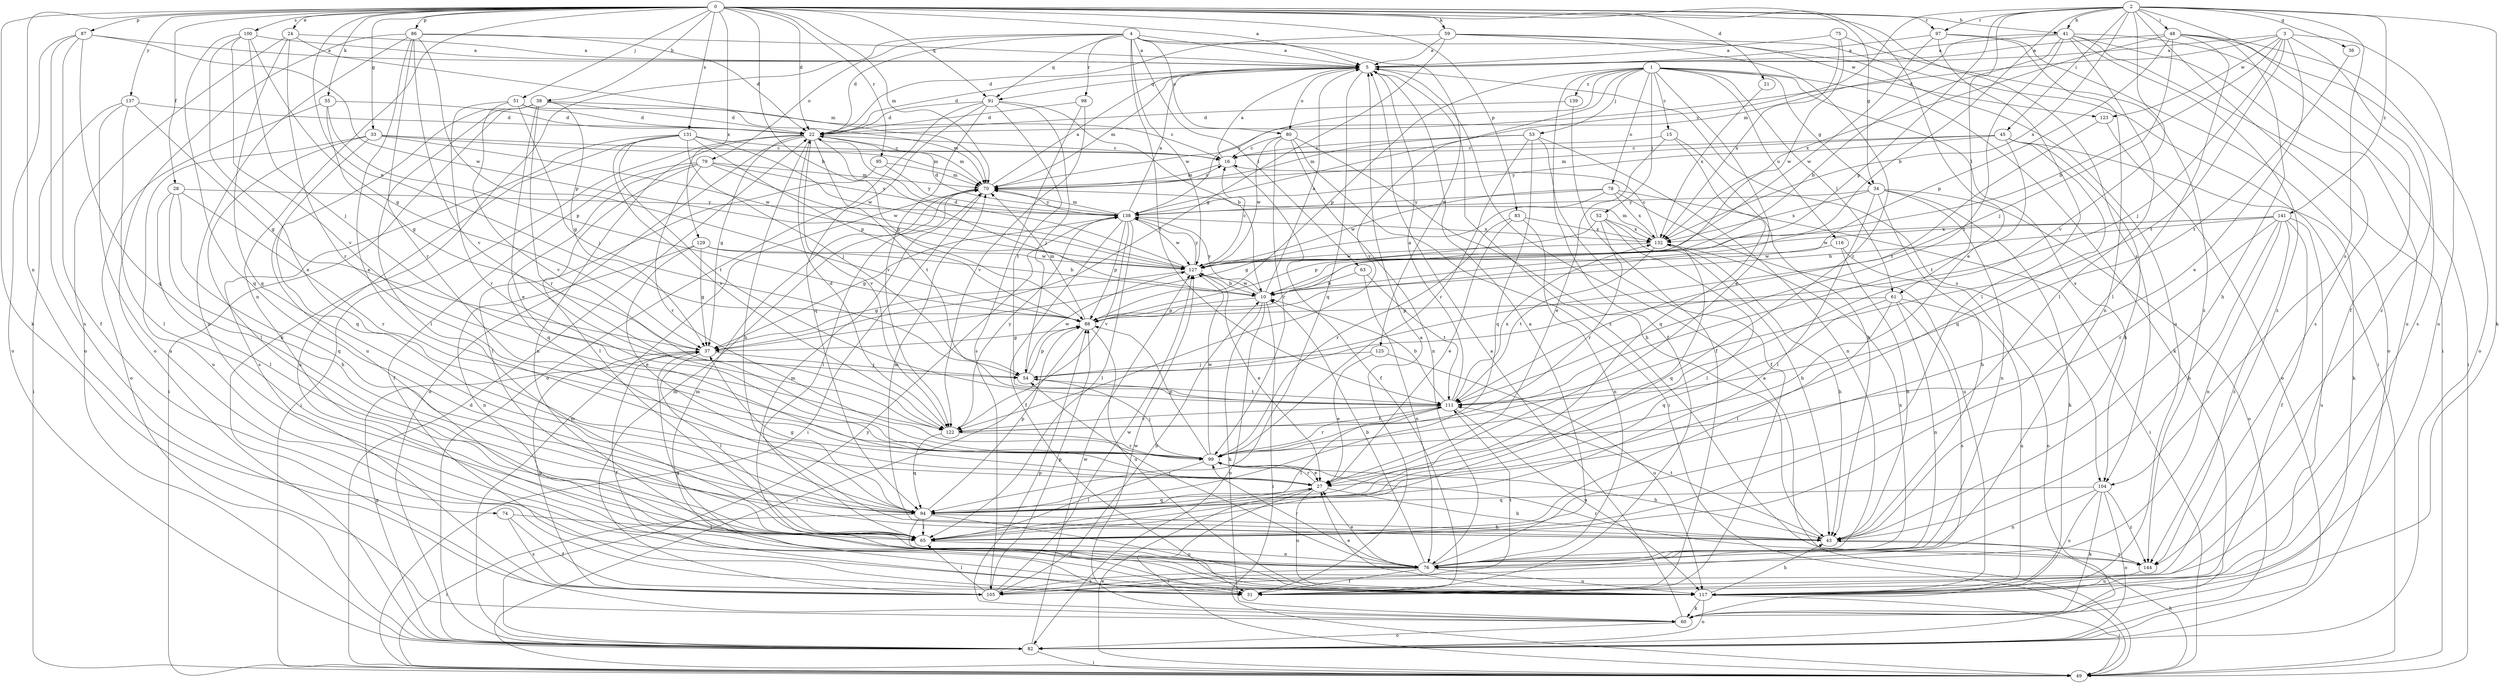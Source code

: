 strict digraph  {
0;
1;
2;
3;
4;
5;
10;
15;
16;
21;
22;
24;
27;
28;
31;
33;
34;
36;
37;
38;
41;
43;
45;
48;
49;
51;
52;
53;
54;
55;
59;
60;
61;
63;
65;
70;
74;
75;
76;
78;
79;
80;
82;
83;
86;
87;
88;
91;
94;
95;
97;
98;
99;
100;
104;
105;
111;
116;
117;
122;
123;
125;
127;
129;
131;
132;
137;
138;
139;
141;
144;
0 -> 5  [label=a];
0 -> 10  [label=b];
0 -> 21  [label=d];
0 -> 22  [label=d];
0 -> 24  [label=e];
0 -> 27  [label=e];
0 -> 28  [label=f];
0 -> 33  [label=g];
0 -> 34  [label=g];
0 -> 38  [label=h];
0 -> 41  [label=h];
0 -> 51  [label=j];
0 -> 55  [label=k];
0 -> 59  [label=k];
0 -> 60  [label=k];
0 -> 70  [label=m];
0 -> 74  [label=n];
0 -> 76  [label=n];
0 -> 83  [label=p];
0 -> 86  [label=p];
0 -> 87  [label=p];
0 -> 88  [label=n];
0 -> 91  [label=q];
0 -> 95  [label=r];
0 -> 97  [label=r];
0 -> 100  [label=s];
0 -> 104  [label=s];
0 -> 129  [label=x];
0 -> 131  [label=x];
0 -> 137  [label=y];
1 -> 15  [label=c];
1 -> 27  [label=e];
1 -> 31  [label=f];
1 -> 34  [label=g];
1 -> 52  [label=j];
1 -> 53  [label=j];
1 -> 60  [label=k];
1 -> 61  [label=l];
1 -> 78  [label=o];
1 -> 88  [label=p];
1 -> 104  [label=s];
1 -> 116  [label=u];
1 -> 122  [label=v];
1 -> 138  [label=y];
1 -> 139  [label=z];
2 -> 10  [label=b];
2 -> 31  [label=f];
2 -> 36  [label=g];
2 -> 41  [label=h];
2 -> 45  [label=i];
2 -> 48  [label=i];
2 -> 49  [label=i];
2 -> 60  [label=k];
2 -> 61  [label=l];
2 -> 88  [label=p];
2 -> 97  [label=r];
2 -> 104  [label=s];
2 -> 122  [label=v];
2 -> 132  [label=x];
2 -> 138  [label=y];
2 -> 141  [label=z];
3 -> 5  [label=a];
3 -> 10  [label=b];
3 -> 22  [label=d];
3 -> 27  [label=e];
3 -> 54  [label=j];
3 -> 111  [label=t];
3 -> 117  [label=u];
3 -> 123  [label=w];
3 -> 144  [label=z];
4 -> 5  [label=a];
4 -> 22  [label=d];
4 -> 60  [label=k];
4 -> 63  [label=l];
4 -> 79  [label=o];
4 -> 80  [label=o];
4 -> 91  [label=q];
4 -> 98  [label=r];
4 -> 111  [label=t];
4 -> 123  [label=w];
4 -> 125  [label=w];
4 -> 127  [label=w];
5 -> 22  [label=d];
5 -> 70  [label=m];
5 -> 80  [label=o];
5 -> 91  [label=q];
5 -> 94  [label=q];
5 -> 104  [label=s];
5 -> 144  [label=z];
10 -> 5  [label=a];
10 -> 49  [label=i];
10 -> 60  [label=k];
10 -> 82  [label=o];
10 -> 88  [label=p];
10 -> 127  [label=w];
10 -> 138  [label=y];
15 -> 16  [label=c];
15 -> 27  [label=e];
15 -> 43  [label=h];
15 -> 94  [label=q];
16 -> 5  [label=a];
16 -> 31  [label=f];
16 -> 70  [label=m];
21 -> 132  [label=x];
22 -> 16  [label=c];
22 -> 37  [label=g];
22 -> 43  [label=h];
22 -> 49  [label=i];
22 -> 70  [label=m];
22 -> 76  [label=n];
22 -> 82  [label=o];
22 -> 88  [label=p];
22 -> 111  [label=t];
22 -> 122  [label=v];
24 -> 5  [label=a];
24 -> 70  [label=m];
24 -> 82  [label=o];
24 -> 94  [label=q];
24 -> 99  [label=r];
27 -> 43  [label=h];
27 -> 49  [label=i];
27 -> 94  [label=q];
27 -> 99  [label=r];
27 -> 117  [label=u];
28 -> 43  [label=h];
28 -> 65  [label=l];
28 -> 94  [label=q];
28 -> 99  [label=r];
28 -> 138  [label=y];
31 -> 5  [label=a];
31 -> 70  [label=m];
33 -> 16  [label=c];
33 -> 65  [label=l];
33 -> 70  [label=m];
33 -> 94  [label=q];
33 -> 117  [label=u];
33 -> 127  [label=w];
34 -> 43  [label=h];
34 -> 60  [label=k];
34 -> 65  [label=l];
34 -> 76  [label=n];
34 -> 82  [label=o];
34 -> 132  [label=x];
34 -> 138  [label=y];
36 -> 111  [label=t];
37 -> 31  [label=f];
37 -> 54  [label=j];
37 -> 65  [label=l];
38 -> 16  [label=c];
38 -> 22  [label=d];
38 -> 27  [label=e];
38 -> 37  [label=g];
38 -> 49  [label=i];
38 -> 65  [label=l];
38 -> 99  [label=r];
38 -> 117  [label=u];
41 -> 5  [label=a];
41 -> 10  [label=b];
41 -> 49  [label=i];
41 -> 65  [label=l];
41 -> 70  [label=m];
41 -> 105  [label=s];
41 -> 111  [label=t];
41 -> 117  [label=u];
41 -> 144  [label=z];
43 -> 70  [label=m];
43 -> 111  [label=t];
43 -> 144  [label=z];
45 -> 16  [label=c];
45 -> 43  [label=h];
45 -> 60  [label=k];
45 -> 70  [label=m];
45 -> 94  [label=q];
45 -> 111  [label=t];
45 -> 138  [label=y];
48 -> 5  [label=a];
48 -> 43  [label=h];
48 -> 54  [label=j];
48 -> 65  [label=l];
48 -> 82  [label=o];
48 -> 88  [label=p];
48 -> 105  [label=s];
48 -> 132  [label=x];
49 -> 5  [label=a];
49 -> 22  [label=d];
49 -> 27  [label=e];
49 -> 43  [label=h];
51 -> 22  [label=d];
51 -> 54  [label=j];
51 -> 70  [label=m];
51 -> 99  [label=r];
51 -> 122  [label=v];
52 -> 43  [label=h];
52 -> 65  [label=l];
52 -> 88  [label=p];
52 -> 99  [label=r];
52 -> 132  [label=x];
53 -> 16  [label=c];
53 -> 31  [label=f];
53 -> 70  [label=m];
53 -> 76  [label=n];
53 -> 94  [label=q];
53 -> 99  [label=r];
54 -> 88  [label=p];
54 -> 111  [label=t];
54 -> 127  [label=w];
55 -> 22  [label=d];
55 -> 37  [label=g];
55 -> 82  [label=o];
55 -> 88  [label=p];
59 -> 5  [label=a];
59 -> 22  [label=d];
59 -> 37  [label=g];
59 -> 49  [label=i];
59 -> 99  [label=r];
59 -> 117  [label=u];
60 -> 5  [label=a];
60 -> 82  [label=o];
60 -> 88  [label=p];
60 -> 127  [label=w];
61 -> 65  [label=l];
61 -> 76  [label=n];
61 -> 88  [label=p];
61 -> 94  [label=q];
61 -> 105  [label=s];
61 -> 117  [label=u];
63 -> 10  [label=b];
63 -> 76  [label=n];
63 -> 111  [label=t];
65 -> 76  [label=n];
70 -> 5  [label=a];
70 -> 16  [label=c];
70 -> 49  [label=i];
70 -> 65  [label=l];
70 -> 138  [label=y];
74 -> 31  [label=f];
74 -> 65  [label=l];
74 -> 105  [label=s];
75 -> 5  [label=a];
75 -> 127  [label=w];
75 -> 132  [label=x];
75 -> 144  [label=z];
76 -> 5  [label=a];
76 -> 10  [label=b];
76 -> 27  [label=e];
76 -> 31  [label=f];
76 -> 54  [label=j];
76 -> 70  [label=m];
76 -> 99  [label=r];
76 -> 105  [label=s];
76 -> 117  [label=u];
76 -> 132  [label=x];
78 -> 37  [label=g];
78 -> 49  [label=i];
78 -> 117  [label=u];
78 -> 127  [label=w];
78 -> 132  [label=x];
78 -> 138  [label=y];
79 -> 31  [label=f];
79 -> 65  [label=l];
79 -> 70  [label=m];
79 -> 94  [label=q];
79 -> 99  [label=r];
79 -> 127  [label=w];
79 -> 138  [label=y];
80 -> 16  [label=c];
80 -> 43  [label=h];
80 -> 49  [label=i];
80 -> 76  [label=n];
80 -> 99  [label=r];
80 -> 127  [label=w];
82 -> 37  [label=g];
82 -> 49  [label=i];
82 -> 70  [label=m];
82 -> 127  [label=w];
82 -> 138  [label=y];
83 -> 27  [label=e];
83 -> 76  [label=n];
83 -> 99  [label=r];
83 -> 132  [label=x];
86 -> 5  [label=a];
86 -> 22  [label=d];
86 -> 27  [label=e];
86 -> 82  [label=o];
86 -> 88  [label=p];
86 -> 99  [label=r];
86 -> 117  [label=u];
86 -> 122  [label=v];
87 -> 5  [label=a];
87 -> 31  [label=f];
87 -> 82  [label=o];
87 -> 94  [label=q];
87 -> 105  [label=s];
87 -> 127  [label=w];
88 -> 37  [label=g];
88 -> 49  [label=i];
88 -> 70  [label=m];
88 -> 117  [label=u];
91 -> 10  [label=b];
91 -> 22  [label=d];
91 -> 54  [label=j];
91 -> 82  [label=o];
91 -> 94  [label=q];
91 -> 111  [label=t];
91 -> 122  [label=v];
94 -> 31  [label=f];
94 -> 37  [label=g];
94 -> 43  [label=h];
94 -> 49  [label=i];
94 -> 65  [label=l];
94 -> 88  [label=p];
94 -> 117  [label=u];
95 -> 65  [label=l];
95 -> 70  [label=m];
95 -> 138  [label=y];
97 -> 5  [label=a];
97 -> 65  [label=l];
97 -> 76  [label=n];
97 -> 82  [label=o];
97 -> 127  [label=w];
98 -> 22  [label=d];
98 -> 105  [label=s];
98 -> 122  [label=v];
99 -> 27  [label=e];
99 -> 43  [label=h];
99 -> 54  [label=j];
99 -> 65  [label=l];
99 -> 88  [label=p];
99 -> 127  [label=w];
100 -> 5  [label=a];
100 -> 27  [label=e];
100 -> 37  [label=g];
100 -> 54  [label=j];
100 -> 94  [label=q];
100 -> 122  [label=v];
104 -> 60  [label=k];
104 -> 76  [label=n];
104 -> 82  [label=o];
104 -> 94  [label=q];
104 -> 117  [label=u];
104 -> 144  [label=z];
105 -> 10  [label=b];
105 -> 37  [label=g];
105 -> 65  [label=l];
105 -> 70  [label=m];
105 -> 88  [label=p];
105 -> 111  [label=t];
105 -> 127  [label=w];
111 -> 5  [label=a];
111 -> 10  [label=b];
111 -> 65  [label=l];
111 -> 99  [label=r];
111 -> 117  [label=u];
111 -> 122  [label=v];
111 -> 132  [label=x];
116 -> 43  [label=h];
116 -> 82  [label=o];
116 -> 127  [label=w];
117 -> 27  [label=e];
117 -> 37  [label=g];
117 -> 43  [label=h];
117 -> 49  [label=i];
117 -> 60  [label=k];
117 -> 82  [label=o];
122 -> 22  [label=d];
122 -> 94  [label=q];
122 -> 99  [label=r];
122 -> 111  [label=t];
122 -> 138  [label=y];
123 -> 82  [label=o];
123 -> 111  [label=t];
125 -> 27  [label=e];
125 -> 54  [label=j];
125 -> 117  [label=u];
127 -> 10  [label=b];
127 -> 16  [label=c];
127 -> 22  [label=d];
127 -> 27  [label=e];
127 -> 37  [label=g];
127 -> 138  [label=y];
129 -> 10  [label=b];
129 -> 27  [label=e];
129 -> 37  [label=g];
129 -> 76  [label=n];
129 -> 127  [label=w];
131 -> 16  [label=c];
131 -> 54  [label=j];
131 -> 88  [label=p];
131 -> 105  [label=s];
131 -> 111  [label=t];
131 -> 117  [label=u];
131 -> 122  [label=v];
131 -> 127  [label=w];
132 -> 16  [label=c];
132 -> 43  [label=h];
132 -> 70  [label=m];
132 -> 94  [label=q];
132 -> 111  [label=t];
132 -> 127  [label=w];
137 -> 22  [label=d];
137 -> 37  [label=g];
137 -> 49  [label=i];
137 -> 65  [label=l];
137 -> 117  [label=u];
138 -> 5  [label=a];
138 -> 22  [label=d];
138 -> 31  [label=f];
138 -> 37  [label=g];
138 -> 65  [label=l];
138 -> 70  [label=m];
138 -> 88  [label=p];
138 -> 122  [label=v];
138 -> 127  [label=w];
138 -> 132  [label=x];
139 -> 22  [label=d];
139 -> 31  [label=f];
141 -> 10  [label=b];
141 -> 31  [label=f];
141 -> 43  [label=h];
141 -> 76  [label=n];
141 -> 99  [label=r];
141 -> 117  [label=u];
141 -> 127  [label=w];
141 -> 132  [label=x];
141 -> 144  [label=z];
144 -> 99  [label=r];
144 -> 117  [label=u];
}
